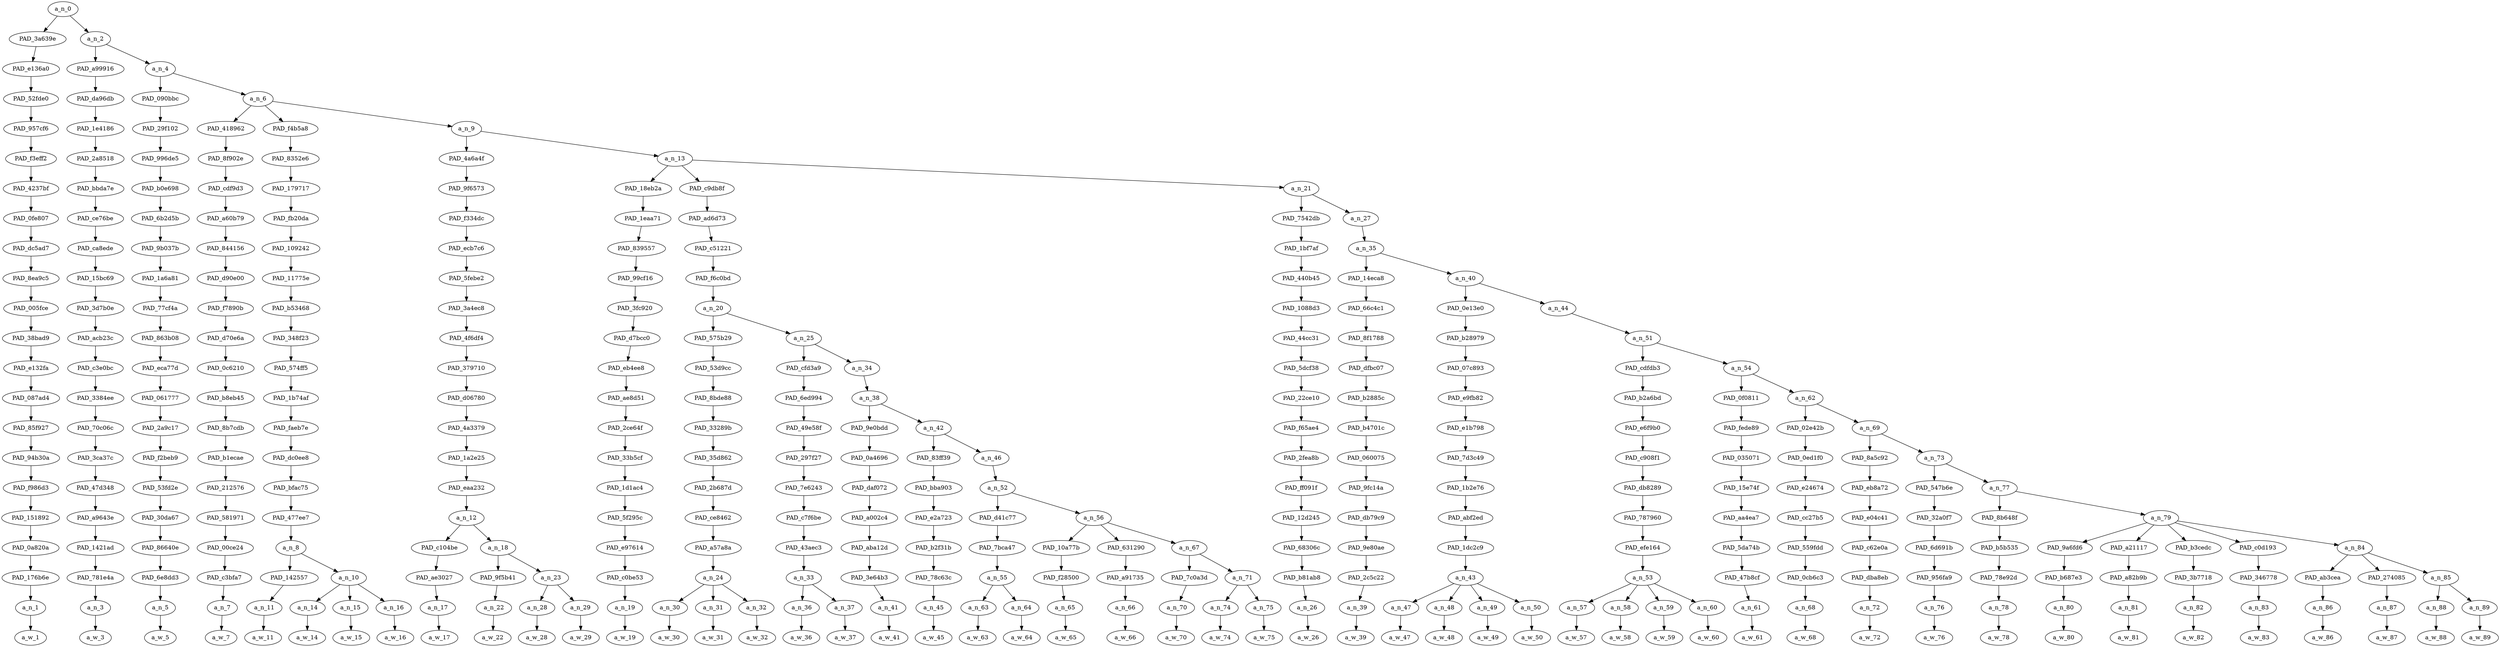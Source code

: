 strict digraph "" {
	a_n_0	[div_dir=-1,
		index=0,
		level=21,
		pos="1.4541743525752318,21!",
		text_span="[0, 1, 2, 3, 4, 5, 6, 7, 8, 9, 10, 11, 12, 13, 14, 15, 16, 17, 18, 19, 20, 21, 22, 23, 24, 25, 26, 27, 28, 29, 30, 31, 32, 33, 34, \
35, 36, 37, 38, 39, 40, 41, 42, 43, 44, 45, 46, 47, 48, 49]",
		value=1.00000000];
	PAD_3a639e	[div_dir=-1,
		index=0,
		level=20,
		pos="0.0,20!",
		text_span="[0]",
		value=0.01767357];
	a_n_0 -> PAD_3a639e;
	a_n_2	[div_dir=-1,
		index=1,
		level=20,
		pos="2.9083487051504635,20!",
		text_span="[1, 2, 3, 4, 5, 6, 7, 8, 9, 10, 11, 12, 13, 14, 15, 16, 17, 18, 19, 20, 21, 22, 23, 24, 25, 26, 27, 28, 29, 30, 31, 32, 33, 34, \
35, 36, 37, 38, 39, 40, 41, 42, 43, 44, 45, 46, 47, 48, 49]",
		value=0.98227248];
	a_n_0 -> a_n_2;
	PAD_e136a0	[div_dir=-1,
		index=0,
		level=19,
		pos="0.0,19!",
		text_span="[0]",
		value=0.01767357];
	PAD_3a639e -> PAD_e136a0;
	PAD_52fde0	[div_dir=-1,
		index=0,
		level=18,
		pos="0.0,18!",
		text_span="[0]",
		value=0.01767357];
	PAD_e136a0 -> PAD_52fde0;
	PAD_957cf6	[div_dir=-1,
		index=0,
		level=17,
		pos="0.0,17!",
		text_span="[0]",
		value=0.01767357];
	PAD_52fde0 -> PAD_957cf6;
	PAD_f3eff2	[div_dir=-1,
		index=0,
		level=16,
		pos="0.0,16!",
		text_span="[0]",
		value=0.01767357];
	PAD_957cf6 -> PAD_f3eff2;
	PAD_4237bf	[div_dir=-1,
		index=0,
		level=15,
		pos="0.0,15!",
		text_span="[0]",
		value=0.01767357];
	PAD_f3eff2 -> PAD_4237bf;
	PAD_0fe807	[div_dir=-1,
		index=0,
		level=14,
		pos="0.0,14!",
		text_span="[0]",
		value=0.01767357];
	PAD_4237bf -> PAD_0fe807;
	PAD_dc5ad7	[div_dir=-1,
		index=0,
		level=13,
		pos="0.0,13!",
		text_span="[0]",
		value=0.01767357];
	PAD_0fe807 -> PAD_dc5ad7;
	PAD_8ea9c5	[div_dir=-1,
		index=0,
		level=12,
		pos="0.0,12!",
		text_span="[0]",
		value=0.01767357];
	PAD_dc5ad7 -> PAD_8ea9c5;
	PAD_005fce	[div_dir=-1,
		index=0,
		level=11,
		pos="0.0,11!",
		text_span="[0]",
		value=0.01767357];
	PAD_8ea9c5 -> PAD_005fce;
	PAD_38bad9	[div_dir=-1,
		index=0,
		level=10,
		pos="0.0,10!",
		text_span="[0]",
		value=0.01767357];
	PAD_005fce -> PAD_38bad9;
	PAD_e132fa	[div_dir=-1,
		index=0,
		level=9,
		pos="0.0,9!",
		text_span="[0]",
		value=0.01767357];
	PAD_38bad9 -> PAD_e132fa;
	PAD_087ad4	[div_dir=-1,
		index=0,
		level=8,
		pos="0.0,8!",
		text_span="[0]",
		value=0.01767357];
	PAD_e132fa -> PAD_087ad4;
	PAD_85f927	[div_dir=-1,
		index=0,
		level=7,
		pos="0.0,7!",
		text_span="[0]",
		value=0.01767357];
	PAD_087ad4 -> PAD_85f927;
	PAD_94b30a	[div_dir=-1,
		index=0,
		level=6,
		pos="0.0,6!",
		text_span="[0]",
		value=0.01767357];
	PAD_85f927 -> PAD_94b30a;
	PAD_f986d3	[div_dir=-1,
		index=0,
		level=5,
		pos="0.0,5!",
		text_span="[0]",
		value=0.01767357];
	PAD_94b30a -> PAD_f986d3;
	PAD_151892	[div_dir=-1,
		index=0,
		level=4,
		pos="0.0,4!",
		text_span="[0]",
		value=0.01767357];
	PAD_f986d3 -> PAD_151892;
	PAD_0a820a	[div_dir=-1,
		index=0,
		level=3,
		pos="0.0,3!",
		text_span="[0]",
		value=0.01767357];
	PAD_151892 -> PAD_0a820a;
	PAD_176b6e	[div_dir=-1,
		index=0,
		level=2,
		pos="0.0,2!",
		text_span="[0]",
		value=0.01767357];
	PAD_0a820a -> PAD_176b6e;
	a_n_1	[div_dir=-1,
		index=0,
		level=1,
		pos="0.0,1!",
		text_span="[0]",
		value=0.01767357];
	PAD_176b6e -> a_n_1;
	a_w_1	[div_dir=0,
		index=0,
		level=0,
		pos="0,0!",
		text_span="[0]",
		value=what];
	a_n_1 -> a_w_1;
	PAD_a99916	[div_dir=-1,
		index=1,
		level=19,
		pos="1.0,19!",
		text_span="[1]",
		value=0.01723091];
	a_n_2 -> PAD_a99916;
	a_n_4	[div_dir=-1,
		index=2,
		level=19,
		pos="4.816697410300927,19!",
		text_span="[2, 3, 4, 5, 6, 7, 8, 9, 10, 11, 12, 13, 14, 15, 16, 17, 18, 19, 20, 21, 22, 23, 24, 25, 26, 27, 28, 29, 30, 31, 32, 33, 34, 35, \
36, 37, 38, 39, 40, 41, 42, 43, 44, 45, 46, 47, 48, 49]",
		value=0.96500398];
	a_n_2 -> a_n_4;
	PAD_da96db	[div_dir=-1,
		index=1,
		level=18,
		pos="1.0,18!",
		text_span="[1]",
		value=0.01723091];
	PAD_a99916 -> PAD_da96db;
	PAD_1e4186	[div_dir=-1,
		index=1,
		level=17,
		pos="1.0,17!",
		text_span="[1]",
		value=0.01723091];
	PAD_da96db -> PAD_1e4186;
	PAD_2a8518	[div_dir=-1,
		index=1,
		level=16,
		pos="1.0,16!",
		text_span="[1]",
		value=0.01723091];
	PAD_1e4186 -> PAD_2a8518;
	PAD_bbda7e	[div_dir=-1,
		index=1,
		level=15,
		pos="1.0,15!",
		text_span="[1]",
		value=0.01723091];
	PAD_2a8518 -> PAD_bbda7e;
	PAD_ce76be	[div_dir=-1,
		index=1,
		level=14,
		pos="1.0,14!",
		text_span="[1]",
		value=0.01723091];
	PAD_bbda7e -> PAD_ce76be;
	PAD_ca8ede	[div_dir=-1,
		index=1,
		level=13,
		pos="1.0,13!",
		text_span="[1]",
		value=0.01723091];
	PAD_ce76be -> PAD_ca8ede;
	PAD_15bc69	[div_dir=-1,
		index=1,
		level=12,
		pos="1.0,12!",
		text_span="[1]",
		value=0.01723091];
	PAD_ca8ede -> PAD_15bc69;
	PAD_3d7b0e	[div_dir=-1,
		index=1,
		level=11,
		pos="1.0,11!",
		text_span="[1]",
		value=0.01723091];
	PAD_15bc69 -> PAD_3d7b0e;
	PAD_acb23c	[div_dir=-1,
		index=1,
		level=10,
		pos="1.0,10!",
		text_span="[1]",
		value=0.01723091];
	PAD_3d7b0e -> PAD_acb23c;
	PAD_c3e0bc	[div_dir=-1,
		index=1,
		level=9,
		pos="1.0,9!",
		text_span="[1]",
		value=0.01723091];
	PAD_acb23c -> PAD_c3e0bc;
	PAD_3384ee	[div_dir=-1,
		index=1,
		level=8,
		pos="1.0,8!",
		text_span="[1]",
		value=0.01723091];
	PAD_c3e0bc -> PAD_3384ee;
	PAD_70c06c	[div_dir=-1,
		index=1,
		level=7,
		pos="1.0,7!",
		text_span="[1]",
		value=0.01723091];
	PAD_3384ee -> PAD_70c06c;
	PAD_3ca37c	[div_dir=-1,
		index=1,
		level=6,
		pos="1.0,6!",
		text_span="[1]",
		value=0.01723091];
	PAD_70c06c -> PAD_3ca37c;
	PAD_47d348	[div_dir=-1,
		index=1,
		level=5,
		pos="1.0,5!",
		text_span="[1]",
		value=0.01723091];
	PAD_3ca37c -> PAD_47d348;
	PAD_a9643e	[div_dir=-1,
		index=1,
		level=4,
		pos="1.0,4!",
		text_span="[1]",
		value=0.01723091];
	PAD_47d348 -> PAD_a9643e;
	PAD_1421ad	[div_dir=-1,
		index=1,
		level=3,
		pos="1.0,3!",
		text_span="[1]",
		value=0.01723091];
	PAD_a9643e -> PAD_1421ad;
	PAD_781e4a	[div_dir=-1,
		index=1,
		level=2,
		pos="1.0,2!",
		text_span="[1]",
		value=0.01723091];
	PAD_1421ad -> PAD_781e4a;
	a_n_3	[div_dir=-1,
		index=1,
		level=1,
		pos="1.0,1!",
		text_span="[1]",
		value=0.01723091];
	PAD_781e4a -> a_n_3;
	a_w_3	[div_dir=0,
		index=1,
		level=0,
		pos="1,0!",
		text_span="[1]",
		value=you];
	a_n_3 -> a_w_3;
	PAD_090bbc	[div_dir=1,
		index=2,
		level=18,
		pos="2.0,18!",
		text_span="[2]",
		value=0.01193941];
	a_n_4 -> PAD_090bbc;
	a_n_6	[div_dir=-1,
		index=3,
		level=18,
		pos="7.633394820601853,18!",
		text_span="[3, 4, 5, 6, 7, 8, 9, 10, 11, 12, 13, 14, 15, 16, 17, 18, 19, 20, 21, 22, 23, 24, 25, 26, 27, 28, 29, 30, 31, 32, 33, 34, 35, 36, \
37, 38, 39, 40, 41, 42, 43, 44, 45, 46, 47, 48, 49]",
		value=0.95303014];
	a_n_4 -> a_n_6;
	PAD_29f102	[div_dir=1,
		index=2,
		level=17,
		pos="2.0,17!",
		text_span="[2]",
		value=0.01193941];
	PAD_090bbc -> PAD_29f102;
	PAD_996de5	[div_dir=1,
		index=2,
		level=16,
		pos="2.0,16!",
		text_span="[2]",
		value=0.01193941];
	PAD_29f102 -> PAD_996de5;
	PAD_b0e698	[div_dir=1,
		index=2,
		level=15,
		pos="2.0,15!",
		text_span="[2]",
		value=0.01193941];
	PAD_996de5 -> PAD_b0e698;
	PAD_6b2d5b	[div_dir=1,
		index=2,
		level=14,
		pos="2.0,14!",
		text_span="[2]",
		value=0.01193941];
	PAD_b0e698 -> PAD_6b2d5b;
	PAD_9b037b	[div_dir=1,
		index=2,
		level=13,
		pos="2.0,13!",
		text_span="[2]",
		value=0.01193941];
	PAD_6b2d5b -> PAD_9b037b;
	PAD_1a6a81	[div_dir=1,
		index=2,
		level=12,
		pos="2.0,12!",
		text_span="[2]",
		value=0.01193941];
	PAD_9b037b -> PAD_1a6a81;
	PAD_77cf4a	[div_dir=1,
		index=2,
		level=11,
		pos="2.0,11!",
		text_span="[2]",
		value=0.01193941];
	PAD_1a6a81 -> PAD_77cf4a;
	PAD_863b08	[div_dir=1,
		index=2,
		level=10,
		pos="2.0,10!",
		text_span="[2]",
		value=0.01193941];
	PAD_77cf4a -> PAD_863b08;
	PAD_eca77d	[div_dir=1,
		index=2,
		level=9,
		pos="2.0,9!",
		text_span="[2]",
		value=0.01193941];
	PAD_863b08 -> PAD_eca77d;
	PAD_061777	[div_dir=1,
		index=2,
		level=8,
		pos="2.0,8!",
		text_span="[2]",
		value=0.01193941];
	PAD_eca77d -> PAD_061777;
	PAD_2a9c17	[div_dir=1,
		index=2,
		level=7,
		pos="2.0,7!",
		text_span="[2]",
		value=0.01193941];
	PAD_061777 -> PAD_2a9c17;
	PAD_f2beb9	[div_dir=1,
		index=2,
		level=6,
		pos="2.0,6!",
		text_span="[2]",
		value=0.01193941];
	PAD_2a9c17 -> PAD_f2beb9;
	PAD_53fd2e	[div_dir=1,
		index=2,
		level=5,
		pos="2.0,5!",
		text_span="[2]",
		value=0.01193941];
	PAD_f2beb9 -> PAD_53fd2e;
	PAD_30da67	[div_dir=1,
		index=2,
		level=4,
		pos="2.0,4!",
		text_span="[2]",
		value=0.01193941];
	PAD_53fd2e -> PAD_30da67;
	PAD_86640e	[div_dir=1,
		index=2,
		level=3,
		pos="2.0,3!",
		text_span="[2]",
		value=0.01193941];
	PAD_30da67 -> PAD_86640e;
	PAD_6e8dd3	[div_dir=1,
		index=2,
		level=2,
		pos="2.0,2!",
		text_span="[2]",
		value=0.01193941];
	PAD_86640e -> PAD_6e8dd3;
	a_n_5	[div_dir=1,
		index=2,
		level=1,
		pos="2.0,1!",
		text_span="[2]",
		value=0.01193941];
	PAD_6e8dd3 -> a_n_5;
	a_w_5	[div_dir=0,
		index=2,
		level=0,
		pos="2,0!",
		text_span="[2]",
		value=would];
	a_n_5 -> a_w_5;
	PAD_418962	[div_dir=1,
		index=3,
		level=17,
		pos="3.0,17!",
		text_span="[3]",
		value=0.01897926];
	a_n_6 -> PAD_418962;
	PAD_f4b5a8	[div_dir=-1,
		index=4,
		level=17,
		pos="6.0,17!",
		text_span="[4, 5, 6, 7]",
		value=0.04420276];
	a_n_6 -> PAD_f4b5a8;
	a_n_9	[div_dir=-1,
		index=5,
		level=17,
		pos="13.900184461805557,17!",
		text_span="[8, 9, 10, 11, 12, 13, 14, 15, 16, 17, 18, 19, 20, 21, 22, 23, 24, 25, 26, 27, 28, 29, 30, 31, 32, 33, 34, 35, 36, 37, 38, 39, 40, \
41, 42, 43, 44, 45, 46, 47, 48, 49]",
		value=0.88980752];
	a_n_6 -> a_n_9;
	PAD_8f902e	[div_dir=1,
		index=3,
		level=16,
		pos="3.0,16!",
		text_span="[3]",
		value=0.01897926];
	PAD_418962 -> PAD_8f902e;
	PAD_cdf9d3	[div_dir=1,
		index=3,
		level=15,
		pos="3.0,15!",
		text_span="[3]",
		value=0.01897926];
	PAD_8f902e -> PAD_cdf9d3;
	PAD_a60b79	[div_dir=1,
		index=3,
		level=14,
		pos="3.0,14!",
		text_span="[3]",
		value=0.01897926];
	PAD_cdf9d3 -> PAD_a60b79;
	PAD_844156	[div_dir=1,
		index=3,
		level=13,
		pos="3.0,13!",
		text_span="[3]",
		value=0.01897926];
	PAD_a60b79 -> PAD_844156;
	PAD_d90e00	[div_dir=1,
		index=3,
		level=12,
		pos="3.0,12!",
		text_span="[3]",
		value=0.01897926];
	PAD_844156 -> PAD_d90e00;
	PAD_f7890b	[div_dir=1,
		index=3,
		level=11,
		pos="3.0,11!",
		text_span="[3]",
		value=0.01897926];
	PAD_d90e00 -> PAD_f7890b;
	PAD_d70e6a	[div_dir=1,
		index=3,
		level=10,
		pos="3.0,10!",
		text_span="[3]",
		value=0.01897926];
	PAD_f7890b -> PAD_d70e6a;
	PAD_0c6210	[div_dir=1,
		index=3,
		level=9,
		pos="3.0,9!",
		text_span="[3]",
		value=0.01897926];
	PAD_d70e6a -> PAD_0c6210;
	PAD_b8eb45	[div_dir=1,
		index=3,
		level=8,
		pos="3.0,8!",
		text_span="[3]",
		value=0.01897926];
	PAD_0c6210 -> PAD_b8eb45;
	PAD_8b7cdb	[div_dir=1,
		index=3,
		level=7,
		pos="3.0,7!",
		text_span="[3]",
		value=0.01897926];
	PAD_b8eb45 -> PAD_8b7cdb;
	PAD_b1ecae	[div_dir=1,
		index=3,
		level=6,
		pos="3.0,6!",
		text_span="[3]",
		value=0.01897926];
	PAD_8b7cdb -> PAD_b1ecae;
	PAD_212576	[div_dir=1,
		index=3,
		level=5,
		pos="3.0,5!",
		text_span="[3]",
		value=0.01897926];
	PAD_b1ecae -> PAD_212576;
	PAD_581971	[div_dir=1,
		index=3,
		level=4,
		pos="3.0,4!",
		text_span="[3]",
		value=0.01897926];
	PAD_212576 -> PAD_581971;
	PAD_00ce24	[div_dir=1,
		index=3,
		level=3,
		pos="3.0,3!",
		text_span="[3]",
		value=0.01897926];
	PAD_581971 -> PAD_00ce24;
	PAD_c3bfa7	[div_dir=1,
		index=3,
		level=2,
		pos="3.0,2!",
		text_span="[3]",
		value=0.01897926];
	PAD_00ce24 -> PAD_c3bfa7;
	a_n_7	[div_dir=1,
		index=3,
		level=1,
		pos="3.0,1!",
		text_span="[3]",
		value=0.01897926];
	PAD_c3bfa7 -> a_n_7;
	a_w_7	[div_dir=0,
		index=3,
		level=0,
		pos="3,0!",
		text_span="[3]",
		value=consider];
	a_n_7 -> a_w_7;
	PAD_8352e6	[div_dir=-1,
		index=4,
		level=16,
		pos="6.0,16!",
		text_span="[4, 5, 6, 7]",
		value=0.04420276];
	PAD_f4b5a8 -> PAD_8352e6;
	PAD_179717	[div_dir=-1,
		index=4,
		level=15,
		pos="6.0,15!",
		text_span="[4, 5, 6, 7]",
		value=0.04420276];
	PAD_8352e6 -> PAD_179717;
	PAD_fb20da	[div_dir=-1,
		index=4,
		level=14,
		pos="6.0,14!",
		text_span="[4, 5, 6, 7]",
		value=0.04420276];
	PAD_179717 -> PAD_fb20da;
	PAD_109242	[div_dir=-1,
		index=4,
		level=13,
		pos="6.0,13!",
		text_span="[4, 5, 6, 7]",
		value=0.04420276];
	PAD_fb20da -> PAD_109242;
	PAD_11775e	[div_dir=-1,
		index=4,
		level=12,
		pos="6.0,12!",
		text_span="[4, 5, 6, 7]",
		value=0.04420276];
	PAD_109242 -> PAD_11775e;
	PAD_b53468	[div_dir=-1,
		index=4,
		level=11,
		pos="6.0,11!",
		text_span="[4, 5, 6, 7]",
		value=0.04420276];
	PAD_11775e -> PAD_b53468;
	PAD_348f23	[div_dir=-1,
		index=4,
		level=10,
		pos="6.0,10!",
		text_span="[4, 5, 6, 7]",
		value=0.04420276];
	PAD_b53468 -> PAD_348f23;
	PAD_574ff5	[div_dir=-1,
		index=4,
		level=9,
		pos="6.0,9!",
		text_span="[4, 5, 6, 7]",
		value=0.04420276];
	PAD_348f23 -> PAD_574ff5;
	PAD_1b74af	[div_dir=-1,
		index=4,
		level=8,
		pos="6.0,8!",
		text_span="[4, 5, 6, 7]",
		value=0.04420276];
	PAD_574ff5 -> PAD_1b74af;
	PAD_faeb7e	[div_dir=-1,
		index=4,
		level=7,
		pos="6.0,7!",
		text_span="[4, 5, 6, 7]",
		value=0.04420276];
	PAD_1b74af -> PAD_faeb7e;
	PAD_dc0ee8	[div_dir=-1,
		index=4,
		level=6,
		pos="6.0,6!",
		text_span="[4, 5, 6, 7]",
		value=0.04420276];
	PAD_faeb7e -> PAD_dc0ee8;
	PAD_bfac75	[div_dir=-1,
		index=4,
		level=5,
		pos="6.0,5!",
		text_span="[4, 5, 6, 7]",
		value=0.04420276];
	PAD_dc0ee8 -> PAD_bfac75;
	PAD_477ee7	[div_dir=-1,
		index=4,
		level=4,
		pos="6.0,4!",
		text_span="[4, 5, 6, 7]",
		value=0.04420276];
	PAD_bfac75 -> PAD_477ee7;
	a_n_8	[div_dir=-1,
		index=4,
		level=3,
		pos="6.0,3!",
		text_span="[4, 5, 6, 7]",
		value=0.04420276];
	PAD_477ee7 -> a_n_8;
	PAD_142557	[div_dir=-1,
		index=5,
		level=2,
		pos="7.0,2!",
		text_span="[7]",
		value=0.01537421];
	a_n_8 -> PAD_142557;
	a_n_10	[div_dir=-1,
		index=4,
		level=2,
		pos="5.0,2!",
		text_span="[4, 5, 6]",
		value=0.02875605];
	a_n_8 -> a_n_10;
	a_n_11	[div_dir=-1,
		index=7,
		level=1,
		pos="7.0,1!",
		text_span="[7]",
		value=0.01537421];
	PAD_142557 -> a_n_11;
	a_w_11	[div_dir=0,
		index=7,
		level=0,
		pos="7,0!",
		text_span="[7]",
		value=ago];
	a_n_11 -> a_w_11;
	a_n_14	[div_dir=-1,
		index=4,
		level=1,
		pos="4.0,1!",
		text_span="[4]",
		value=0.00940485];
	a_n_10 -> a_n_14;
	a_n_15	[div_dir=-1,
		index=5,
		level=1,
		pos="5.0,1!",
		text_span="[5]",
		value=0.00978953];
	a_n_10 -> a_n_15;
	a_n_16	[div_dir=-1,
		index=6,
		level=1,
		pos="6.0,1!",
		text_span="[6]",
		value=0.00953589];
	a_n_10 -> a_n_16;
	a_w_14	[div_dir=0,
		index=4,
		level=0,
		pos="4,0!",
		text_span="[4]",
		value=a];
	a_n_14 -> a_w_14;
	a_w_15	[div_dir=0,
		index=5,
		level=0,
		pos="5,0!",
		text_span="[5]",
		value=long];
	a_n_15 -> a_w_15;
	a_w_16	[div_dir=0,
		index=6,
		level=0,
		pos="6,0!",
		text_span="[6]",
		value=time];
	a_n_16 -> a_w_16;
	PAD_4a6a4f	[div_dir=-1,
		index=5,
		level=16,
		pos="8.875,16!",
		text_span="[8, 9, 10, 11]",
		value=0.05466371];
	a_n_9 -> PAD_4a6a4f;
	a_n_13	[div_dir=-1,
		index=6,
		level=16,
		pos="18.925368923611114,16!",
		text_span="[12, 13, 14, 15, 16, 17, 18, 19, 20, 21, 22, 23, 24, 25, 26, 27, 28, 29, 30, 31, 32, 33, 34, 35, 36, 37, 38, 39, 40, 41, 42, 43, \
44, 45, 46, 47, 48, 49]",
		value=0.83510887];
	a_n_9 -> a_n_13;
	PAD_9f6573	[div_dir=-1,
		index=5,
		level=15,
		pos="8.875,15!",
		text_span="[8, 9, 10, 11]",
		value=0.05466371];
	PAD_4a6a4f -> PAD_9f6573;
	PAD_f334dc	[div_dir=-1,
		index=5,
		level=14,
		pos="8.875,14!",
		text_span="[8, 9, 10, 11]",
		value=0.05466371];
	PAD_9f6573 -> PAD_f334dc;
	PAD_ecb7c6	[div_dir=-1,
		index=5,
		level=13,
		pos="8.875,13!",
		text_span="[8, 9, 10, 11]",
		value=0.05466371];
	PAD_f334dc -> PAD_ecb7c6;
	PAD_5febe2	[div_dir=-1,
		index=5,
		level=12,
		pos="8.875,12!",
		text_span="[8, 9, 10, 11]",
		value=0.05466371];
	PAD_ecb7c6 -> PAD_5febe2;
	PAD_3a4ec8	[div_dir=-1,
		index=5,
		level=11,
		pos="8.875,11!",
		text_span="[8, 9, 10, 11]",
		value=0.05466371];
	PAD_5febe2 -> PAD_3a4ec8;
	PAD_4f6df4	[div_dir=-1,
		index=5,
		level=10,
		pos="8.875,10!",
		text_span="[8, 9, 10, 11]",
		value=0.05466371];
	PAD_3a4ec8 -> PAD_4f6df4;
	PAD_379710	[div_dir=-1,
		index=5,
		level=9,
		pos="8.875,9!",
		text_span="[8, 9, 10, 11]",
		value=0.05466371];
	PAD_4f6df4 -> PAD_379710;
	PAD_d06780	[div_dir=-1,
		index=5,
		level=8,
		pos="8.875,8!",
		text_span="[8, 9, 10, 11]",
		value=0.05466371];
	PAD_379710 -> PAD_d06780;
	PAD_4a3379	[div_dir=-1,
		index=5,
		level=7,
		pos="8.875,7!",
		text_span="[8, 9, 10, 11]",
		value=0.05466371];
	PAD_d06780 -> PAD_4a3379;
	PAD_1a2e25	[div_dir=-1,
		index=5,
		level=6,
		pos="8.875,6!",
		text_span="[8, 9, 10, 11]",
		value=0.05466371];
	PAD_4a3379 -> PAD_1a2e25;
	PAD_eaa232	[div_dir=-1,
		index=5,
		level=5,
		pos="8.875,5!",
		text_span="[8, 9, 10, 11]",
		value=0.05466371];
	PAD_1a2e25 -> PAD_eaa232;
	a_n_12	[div_dir=-1,
		index=5,
		level=4,
		pos="8.875,4!",
		text_span="[8, 9, 10, 11]",
		value=0.05466371];
	PAD_eaa232 -> a_n_12;
	PAD_c104be	[div_dir=1,
		index=5,
		level=3,
		pos="8.0,3!",
		text_span="[8]",
		value=0.01330216];
	a_n_12 -> PAD_c104be;
	a_n_18	[div_dir=-1,
		index=6,
		level=3,
		pos="9.75,3!",
		text_span="[9, 10, 11]",
		value=0.04133779];
	a_n_12 -> a_n_18;
	PAD_ae3027	[div_dir=1,
		index=6,
		level=2,
		pos="8.0,2!",
		text_span="[8]",
		value=0.01330216];
	PAD_c104be -> PAD_ae3027;
	a_n_17	[div_dir=1,
		index=8,
		level=1,
		pos="8.0,1!",
		text_span="[8]",
		value=0.01330216];
	PAD_ae3027 -> a_n_17;
	a_w_17	[div_dir=0,
		index=8,
		level=0,
		pos="8,0!",
		text_span="[8]",
		value=someone];
	a_n_17 -> a_w_17;
	PAD_9f5b41	[div_dir=-1,
		index=7,
		level=2,
		pos="9.0,2!",
		text_span="[9]",
		value=0.01146372];
	a_n_18 -> PAD_9f5b41;
	a_n_23	[div_dir=-1,
		index=8,
		level=2,
		pos="10.5,2!",
		text_span="[10, 11]",
		value=0.02983467];
	a_n_18 -> a_n_23;
	a_n_22	[div_dir=-1,
		index=9,
		level=1,
		pos="9.0,1!",
		text_span="[9]",
		value=0.01146372];
	PAD_9f5b41 -> a_n_22;
	a_w_22	[div_dir=0,
		index=9,
		level=0,
		pos="9,0!",
		text_span="[9]",
		value=in];
	a_n_22 -> a_w_22;
	a_n_28	[div_dir=-1,
		index=10,
		level=1,
		pos="10.0,1!",
		text_span="[10]",
		value=0.01360296];
	a_n_23 -> a_n_28;
	a_n_29	[div_dir=-1,
		index=11,
		level=1,
		pos="11.0,1!",
		text_span="[11]",
		value=0.01620986];
	a_n_23 -> a_n_29;
	a_w_28	[div_dir=0,
		index=10,
		level=0,
		pos="10,0!",
		text_span="[10]",
		value=my];
	a_n_28 -> a_w_28;
	a_w_29	[div_dir=0,
		index=11,
		level=0,
		pos="11,0!",
		text_span="[11]",
		value=family];
	a_n_29 -> a_w_29;
	PAD_18eb2a	[div_dir=1,
		index=6,
		level=15,
		pos="12.0,15!",
		text_span="[12]",
		value=0.02475939];
	a_n_13 -> PAD_18eb2a;
	PAD_c9db8f	[div_dir=-1,
		index=7,
		level=15,
		pos="15.9296875,15!",
		text_span="[13, 14, 15, 16, 17, 18, 19, 20, 21, 22, 23, 24, 25, 26]",
		value=0.36261868];
	a_n_13 -> PAD_c9db8f;
	a_n_21	[div_dir=1,
		index=8,
		level=15,
		pos="28.846419270833334,15!",
		text_span="[27, 28, 29, 30, 31, 32, 33, 34, 35, 36, 37, 38, 39, 40, 41, 42, 43, 44, 45, 46, 47, 48, 49]",
		value=0.44770164];
	a_n_13 -> a_n_21;
	PAD_1eaa71	[div_dir=1,
		index=6,
		level=14,
		pos="12.0,14!",
		text_span="[12]",
		value=0.02475939];
	PAD_18eb2a -> PAD_1eaa71;
	PAD_839557	[div_dir=1,
		index=6,
		level=13,
		pos="12.0,13!",
		text_span="[12]",
		value=0.02475939];
	PAD_1eaa71 -> PAD_839557;
	PAD_99cf16	[div_dir=1,
		index=6,
		level=12,
		pos="12.0,12!",
		text_span="[12]",
		value=0.02475939];
	PAD_839557 -> PAD_99cf16;
	PAD_3fc920	[div_dir=1,
		index=6,
		level=11,
		pos="12.0,11!",
		text_span="[12]",
		value=0.02475939];
	PAD_99cf16 -> PAD_3fc920;
	PAD_d7bcc0	[div_dir=1,
		index=6,
		level=10,
		pos="12.0,10!",
		text_span="[12]",
		value=0.02475939];
	PAD_3fc920 -> PAD_d7bcc0;
	PAD_eb4ee8	[div_dir=1,
		index=6,
		level=9,
		pos="12.0,9!",
		text_span="[12]",
		value=0.02475939];
	PAD_d7bcc0 -> PAD_eb4ee8;
	PAD_ae8d51	[div_dir=1,
		index=6,
		level=8,
		pos="12.0,8!",
		text_span="[12]",
		value=0.02475939];
	PAD_eb4ee8 -> PAD_ae8d51;
	PAD_2ce64f	[div_dir=1,
		index=6,
		level=7,
		pos="12.0,7!",
		text_span="[12]",
		value=0.02475939];
	PAD_ae8d51 -> PAD_2ce64f;
	PAD_33b5cf	[div_dir=1,
		index=6,
		level=6,
		pos="12.0,6!",
		text_span="[12]",
		value=0.02475939];
	PAD_2ce64f -> PAD_33b5cf;
	PAD_1d1ac4	[div_dir=1,
		index=6,
		level=5,
		pos="12.0,5!",
		text_span="[12]",
		value=0.02475939];
	PAD_33b5cf -> PAD_1d1ac4;
	PAD_5f295c	[div_dir=1,
		index=6,
		level=4,
		pos="12.0,4!",
		text_span="[12]",
		value=0.02475939];
	PAD_1d1ac4 -> PAD_5f295c;
	PAD_e97614	[div_dir=1,
		index=7,
		level=3,
		pos="12.0,3!",
		text_span="[12]",
		value=0.02475939];
	PAD_5f295c -> PAD_e97614;
	PAD_c0be53	[div_dir=1,
		index=9,
		level=2,
		pos="12.0,2!",
		text_span="[12]",
		value=0.02475939];
	PAD_e97614 -> PAD_c0be53;
	a_n_19	[div_dir=1,
		index=12,
		level=1,
		pos="12.0,1!",
		text_span="[12]",
		value=0.02475939];
	PAD_c0be53 -> a_n_19;
	a_w_19	[div_dir=0,
		index=12,
		level=0,
		pos="12,0!",
		text_span="[12]",
		value=married];
	a_n_19 -> a_w_19;
	PAD_ad6d73	[div_dir=-1,
		index=7,
		level=14,
		pos="15.9296875,14!",
		text_span="[13, 14, 15, 16, 17, 18, 19, 20, 21, 22, 23, 24, 25, 26]",
		value=0.36261868];
	PAD_c9db8f -> PAD_ad6d73;
	PAD_c51221	[div_dir=-1,
		index=7,
		level=13,
		pos="15.9296875,13!",
		text_span="[13, 14, 15, 16, 17, 18, 19, 20, 21, 22, 23, 24, 25, 26]",
		value=0.36261868];
	PAD_ad6d73 -> PAD_c51221;
	PAD_f6c0bd	[div_dir=-1,
		index=7,
		level=12,
		pos="15.9296875,12!",
		text_span="[13, 14, 15, 16, 17, 18, 19, 20, 21, 22, 23, 24, 25, 26]",
		value=0.36261868];
	PAD_c51221 -> PAD_f6c0bd;
	a_n_20	[div_dir=-1,
		index=7,
		level=11,
		pos="15.9296875,11!",
		text_span="[13, 14, 15, 16, 17, 18, 19, 20, 21, 22, 23, 24, 25, 26]",
		value=0.36261868];
	PAD_f6c0bd -> a_n_20;
	PAD_575b29	[div_dir=-1,
		index=7,
		level=10,
		pos="14.0,10!",
		text_span="[13, 14, 15]",
		value=0.21772913];
	a_n_20 -> PAD_575b29;
	a_n_25	[div_dir=1,
		index=8,
		level=10,
		pos="17.859375,10!",
		text_span="[16, 17, 18, 19, 20, 21, 22, 23, 24, 25, 26]",
		value=0.14481918];
	a_n_20 -> a_n_25;
	PAD_53d9cc	[div_dir=-1,
		index=7,
		level=9,
		pos="14.0,9!",
		text_span="[13, 14, 15]",
		value=0.21772913];
	PAD_575b29 -> PAD_53d9cc;
	PAD_8bde88	[div_dir=-1,
		index=7,
		level=8,
		pos="14.0,8!",
		text_span="[13, 14, 15]",
		value=0.21772913];
	PAD_53d9cc -> PAD_8bde88;
	PAD_33289b	[div_dir=-1,
		index=7,
		level=7,
		pos="14.0,7!",
		text_span="[13, 14, 15]",
		value=0.21772913];
	PAD_8bde88 -> PAD_33289b;
	PAD_35d862	[div_dir=-1,
		index=7,
		level=6,
		pos="14.0,6!",
		text_span="[13, 14, 15]",
		value=0.21772913];
	PAD_33289b -> PAD_35d862;
	PAD_2b687d	[div_dir=-1,
		index=7,
		level=5,
		pos="14.0,5!",
		text_span="[13, 14, 15]",
		value=0.21772913];
	PAD_35d862 -> PAD_2b687d;
	PAD_ce8462	[div_dir=-1,
		index=7,
		level=4,
		pos="14.0,4!",
		text_span="[13, 14, 15]",
		value=0.21772913];
	PAD_2b687d -> PAD_ce8462;
	PAD_a57a8a	[div_dir=-1,
		index=8,
		level=3,
		pos="14.0,3!",
		text_span="[13, 14, 15]",
		value=0.21772913];
	PAD_ce8462 -> PAD_a57a8a;
	a_n_24	[div_dir=-1,
		index=10,
		level=2,
		pos="14.0,2!",
		text_span="[13, 14, 15]",
		value=0.21772913];
	PAD_a57a8a -> a_n_24;
	a_n_30	[div_dir=-1,
		index=13,
		level=1,
		pos="13.0,1!",
		text_span="[13]",
		value=0.01925306];
	a_n_24 -> a_n_30;
	a_n_31	[div_dir=-1,
		index=14,
		level=1,
		pos="14.0,1!",
		text_span="[14]",
		value=0.16715149];
	a_n_24 -> a_n_31;
	a_n_32	[div_dir=1,
		index=15,
		level=1,
		pos="15.0,1!",
		text_span="[15]",
		value=0.03117188];
	a_n_24 -> a_n_32;
	a_w_30	[div_dir=0,
		index=13,
		level=0,
		pos="13,0!",
		text_span="[13]",
		value=a1];
	a_n_30 -> a_w_30;
	a_w_31	[div_dir=0,
		index=14,
		level=0,
		pos="14,0!",
		text_span="[14]",
		value=moslem];
	a_n_31 -> a_w_31;
	a_w_32	[div_dir=0,
		index=15,
		level=0,
		pos="15,0!",
		text_span="[15]",
		value=american];
	a_n_32 -> a_w_32;
	PAD_cfd3a9	[div_dir=-1,
		index=8,
		level=9,
		pos="16.5,9!",
		text_span="[16, 17]",
		value=0.03696721];
	a_n_25 -> PAD_cfd3a9;
	a_n_34	[div_dir=1,
		index=9,
		level=9,
		pos="19.21875,9!",
		text_span="[18, 19, 20, 21, 22, 23, 24, 25, 26]",
		value=0.10783237];
	a_n_25 -> a_n_34;
	PAD_6ed994	[div_dir=-1,
		index=8,
		level=8,
		pos="16.5,8!",
		text_span="[16, 17]",
		value=0.03696721];
	PAD_cfd3a9 -> PAD_6ed994;
	PAD_49e58f	[div_dir=-1,
		index=8,
		level=7,
		pos="16.5,7!",
		text_span="[16, 17]",
		value=0.03696721];
	PAD_6ed994 -> PAD_49e58f;
	PAD_297f27	[div_dir=-1,
		index=8,
		level=6,
		pos="16.5,6!",
		text_span="[16, 17]",
		value=0.03696721];
	PAD_49e58f -> PAD_297f27;
	PAD_7e6243	[div_dir=-1,
		index=8,
		level=5,
		pos="16.5,5!",
		text_span="[16, 17]",
		value=0.03696721];
	PAD_297f27 -> PAD_7e6243;
	PAD_c7f6be	[div_dir=-1,
		index=8,
		level=4,
		pos="16.5,4!",
		text_span="[16, 17]",
		value=0.03696721];
	PAD_7e6243 -> PAD_c7f6be;
	PAD_43aec3	[div_dir=-1,
		index=9,
		level=3,
		pos="16.5,3!",
		text_span="[16, 17]",
		value=0.03696721];
	PAD_c7f6be -> PAD_43aec3;
	a_n_33	[div_dir=-1,
		index=11,
		level=2,
		pos="16.5,2!",
		text_span="[16, 17]",
		value=0.03696721];
	PAD_43aec3 -> a_n_33;
	a_n_36	[div_dir=-1,
		index=16,
		level=1,
		pos="16.0,1!",
		text_span="[16]",
		value=0.02012776];
	a_n_33 -> a_n_36;
	a_n_37	[div_dir=1,
		index=17,
		level=1,
		pos="17.0,1!",
		text_span="[17]",
		value=0.01682332];
	a_n_33 -> a_n_37;
	a_w_36	[div_dir=0,
		index=16,
		level=0,
		pos="16,0!",
		text_span="[16]",
		value=whose];
	a_n_36 -> a_w_36;
	a_w_37	[div_dir=0,
		index=17,
		level=0,
		pos="17,0!",
		text_span="[17]",
		value=family1];
	a_n_37 -> a_w_37;
	a_n_38	[div_dir=1,
		index=9,
		level=8,
		pos="19.21875,8!",
		text_span="[18, 19, 20, 21, 22, 23, 24, 25, 26]",
		value=0.10780232];
	a_n_34 -> a_n_38;
	PAD_9e0bdd	[div_dir=1,
		index=9,
		level=7,
		pos="18.0,7!",
		text_span="[18]",
		value=0.01088005];
	a_n_38 -> PAD_9e0bdd;
	a_n_42	[div_dir=1,
		index=10,
		level=7,
		pos="20.4375,7!",
		text_span="[19, 20, 21, 22, 23, 24, 25, 26]",
		value=0.09689220];
	a_n_38 -> a_n_42;
	PAD_0a4696	[div_dir=1,
		index=9,
		level=6,
		pos="18.0,6!",
		text_span="[18]",
		value=0.01088005];
	PAD_9e0bdd -> PAD_0a4696;
	PAD_daf072	[div_dir=1,
		index=9,
		level=5,
		pos="18.0,5!",
		text_span="[18]",
		value=0.01088005];
	PAD_0a4696 -> PAD_daf072;
	PAD_a002c4	[div_dir=1,
		index=9,
		level=4,
		pos="18.0,4!",
		text_span="[18]",
		value=0.01088005];
	PAD_daf072 -> PAD_a002c4;
	PAD_aba12d	[div_dir=1,
		index=10,
		level=3,
		pos="18.0,3!",
		text_span="[18]",
		value=0.01088005];
	PAD_a002c4 -> PAD_aba12d;
	PAD_3e64b3	[div_dir=1,
		index=12,
		level=2,
		pos="18.0,2!",
		text_span="[18]",
		value=0.01088005];
	PAD_aba12d -> PAD_3e64b3;
	a_n_41	[div_dir=1,
		index=18,
		level=1,
		pos="18.0,1!",
		text_span="[18]",
		value=0.01088005];
	PAD_3e64b3 -> a_n_41;
	a_w_41	[div_dir=0,
		index=18,
		level=0,
		pos="18,0!",
		text_span="[18]",
		value=was];
	a_n_41 -> a_w_41;
	PAD_83ff39	[div_dir=-1,
		index=10,
		level=6,
		pos="19.0,6!",
		text_span="[19]",
		value=0.01677250];
	a_n_42 -> PAD_83ff39;
	a_n_46	[div_dir=1,
		index=11,
		level=6,
		pos="21.875,6!",
		text_span="[20, 21, 22, 23, 24, 25, 26]",
		value=0.08009627];
	a_n_42 -> a_n_46;
	PAD_bba903	[div_dir=-1,
		index=10,
		level=5,
		pos="19.0,5!",
		text_span="[19]",
		value=0.01677250];
	PAD_83ff39 -> PAD_bba903;
	PAD_e2a723	[div_dir=-1,
		index=10,
		level=4,
		pos="19.0,4!",
		text_span="[19]",
		value=0.01677250];
	PAD_bba903 -> PAD_e2a723;
	PAD_b2f31b	[div_dir=-1,
		index=11,
		level=3,
		pos="19.0,3!",
		text_span="[19]",
		value=0.01677250];
	PAD_e2a723 -> PAD_b2f31b;
	PAD_78c63c	[div_dir=-1,
		index=13,
		level=2,
		pos="19.0,2!",
		text_span="[19]",
		value=0.01677250];
	PAD_b2f31b -> PAD_78c63c;
	a_n_45	[div_dir=-1,
		index=19,
		level=1,
		pos="19.0,1!",
		text_span="[19]",
		value=0.01677250];
	PAD_78c63c -> a_n_45;
	a_w_45	[div_dir=0,
		index=19,
		level=0,
		pos="19,0!",
		text_span="[19]",
		value=rich];
	a_n_45 -> a_w_45;
	a_n_52	[div_dir=1,
		index=11,
		level=5,
		pos="21.875,5!",
		text_span="[20, 21, 22, 23, 24, 25, 26]",
		value=0.08006670];
	a_n_46 -> a_n_52;
	PAD_d41c77	[div_dir=1,
		index=11,
		level=4,
		pos="20.5,4!",
		text_span="[20, 21]",
		value=0.02664700];
	a_n_52 -> PAD_d41c77;
	a_n_56	[div_dir=1,
		index=12,
		level=4,
		pos="23.25,4!",
		text_span="[22, 23, 24, 25, 26]",
		value=0.05339013];
	a_n_52 -> a_n_56;
	PAD_7bca47	[div_dir=1,
		index=12,
		level=3,
		pos="20.5,3!",
		text_span="[20, 21]",
		value=0.02664700];
	PAD_d41c77 -> PAD_7bca47;
	a_n_55	[div_dir=1,
		index=14,
		level=2,
		pos="20.5,2!",
		text_span="[20, 21]",
		value=0.02664700];
	PAD_7bca47 -> a_n_55;
	a_n_63	[div_dir=-1,
		index=20,
		level=1,
		pos="20.0,1!",
		text_span="[20]",
		value=0.01183219];
	a_n_55 -> a_n_63;
	a_n_64	[div_dir=1,
		index=21,
		level=1,
		pos="21.0,1!",
		text_span="[21]",
		value=0.01477233];
	a_n_55 -> a_n_64;
	a_w_63	[div_dir=0,
		index=20,
		level=0,
		pos="20,0!",
		text_span="[20]",
		value=this];
	a_n_63 -> a_w_63;
	a_w_64	[div_dir=0,
		index=21,
		level=0,
		pos="21,0!",
		text_span="[21]",
		value=person];
	a_n_64 -> a_w_64;
	PAD_10a77b	[div_dir=1,
		index=13,
		level=3,
		pos="22.0,3!",
		text_span="[22]",
		value=0.01079034];
	a_n_56 -> PAD_10a77b;
	PAD_631290	[div_dir=-1,
		index=14,
		level=3,
		pos="23.0,3!",
		text_span="[23]",
		value=0.01082244];
	a_n_56 -> PAD_631290;
	a_n_67	[div_dir=1,
		index=15,
		level=3,
		pos="24.75,3!",
		text_span="[24, 25, 26]",
		value=0.03176982];
	a_n_56 -> a_n_67;
	PAD_f28500	[div_dir=1,
		index=15,
		level=2,
		pos="22.0,2!",
		text_span="[22]",
		value=0.01079034];
	PAD_10a77b -> PAD_f28500;
	a_n_65	[div_dir=1,
		index=22,
		level=1,
		pos="22.0,1!",
		text_span="[22]",
		value=0.01079034];
	PAD_f28500 -> a_n_65;
	a_w_65	[div_dir=0,
		index=22,
		level=0,
		pos="22,0!",
		text_span="[22]",
		value=was1];
	a_n_65 -> a_w_65;
	PAD_a91735	[div_dir=-1,
		index=16,
		level=2,
		pos="23.0,2!",
		text_span="[23]",
		value=0.01082244];
	PAD_631290 -> PAD_a91735;
	a_n_66	[div_dir=-1,
		index=23,
		level=1,
		pos="23.0,1!",
		text_span="[23]",
		value=0.01082244];
	PAD_a91735 -> a_n_66;
	a_w_66	[div_dir=0,
		index=23,
		level=0,
		pos="23,0!",
		text_span="[23]",
		value=constantly];
	a_n_66 -> a_w_66;
	PAD_7c0a3d	[div_dir=1,
		index=17,
		level=2,
		pos="24.0,2!",
		text_span="[24]",
		value=0.01220899];
	a_n_67 -> PAD_7c0a3d;
	a_n_71	[div_dir=1,
		index=18,
		level=2,
		pos="25.5,2!",
		text_span="[25, 26]",
		value=0.01955117];
	a_n_67 -> a_n_71;
	a_n_70	[div_dir=1,
		index=24,
		level=1,
		pos="24.0,1!",
		text_span="[24]",
		value=0.01220899];
	PAD_7c0a3d -> a_n_70;
	a_w_70	[div_dir=0,
		index=24,
		level=0,
		pos="24,0!",
		text_span="[24]",
		value=mentioned];
	a_n_70 -> a_w_70;
	a_n_74	[div_dir=-1,
		index=25,
		level=1,
		pos="25.0,1!",
		text_span="[25]",
		value=0.00885089];
	a_n_71 -> a_n_74;
	a_n_75	[div_dir=1,
		index=26,
		level=1,
		pos="26.0,1!",
		text_span="[26]",
		value=0.01069536];
	a_n_71 -> a_n_75;
	a_w_74	[div_dir=0,
		index=25,
		level=0,
		pos="25,0!",
		text_span="[25]",
		value=to];
	a_n_74 -> a_w_74;
	a_w_75	[div_dir=0,
		index=26,
		level=0,
		pos="26,0!",
		text_span="[26]",
		value=me];
	a_n_75 -> a_w_75;
	PAD_7542db	[div_dir=-1,
		index=8,
		level=14,
		pos="27.0,14!",
		text_span="[27]",
		value=0.00902909];
	a_n_21 -> PAD_7542db;
	a_n_27	[div_dir=1,
		index=9,
		level=14,
		pos="30.692838541666667,14!",
		text_span="[28, 29, 30, 31, 32, 33, 34, 35, 36, 37, 38, 39, 40, 41, 42, 43, 44, 45, 46, 47, 48, 49]",
		value=0.43866805];
	a_n_21 -> a_n_27;
	PAD_1bf7af	[div_dir=-1,
		index=8,
		level=13,
		pos="27.0,13!",
		text_span="[27]",
		value=0.00902909];
	PAD_7542db -> PAD_1bf7af;
	PAD_440b45	[div_dir=-1,
		index=8,
		level=12,
		pos="27.0,12!",
		text_span="[27]",
		value=0.00902909];
	PAD_1bf7af -> PAD_440b45;
	PAD_1088d3	[div_dir=-1,
		index=8,
		level=11,
		pos="27.0,11!",
		text_span="[27]",
		value=0.00902909];
	PAD_440b45 -> PAD_1088d3;
	PAD_44cc31	[div_dir=-1,
		index=9,
		level=10,
		pos="27.0,10!",
		text_span="[27]",
		value=0.00902909];
	PAD_1088d3 -> PAD_44cc31;
	PAD_5dcf38	[div_dir=-1,
		index=10,
		level=9,
		pos="27.0,9!",
		text_span="[27]",
		value=0.00902909];
	PAD_44cc31 -> PAD_5dcf38;
	PAD_22ce10	[div_dir=-1,
		index=10,
		level=8,
		pos="27.0,8!",
		text_span="[27]",
		value=0.00902909];
	PAD_5dcf38 -> PAD_22ce10;
	PAD_f65ae4	[div_dir=-1,
		index=11,
		level=7,
		pos="27.0,7!",
		text_span="[27]",
		value=0.00902909];
	PAD_22ce10 -> PAD_f65ae4;
	PAD_2fea8b	[div_dir=-1,
		index=12,
		level=6,
		pos="27.0,6!",
		text_span="[27]",
		value=0.00902909];
	PAD_f65ae4 -> PAD_2fea8b;
	PAD_ff091f	[div_dir=-1,
		index=12,
		level=5,
		pos="27.0,5!",
		text_span="[27]",
		value=0.00902909];
	PAD_2fea8b -> PAD_ff091f;
	PAD_12d245	[div_dir=-1,
		index=13,
		level=4,
		pos="27.0,4!",
		text_span="[27]",
		value=0.00902909];
	PAD_ff091f -> PAD_12d245;
	PAD_68306c	[div_dir=-1,
		index=16,
		level=3,
		pos="27.0,3!",
		text_span="[27]",
		value=0.00902909];
	PAD_12d245 -> PAD_68306c;
	PAD_b81ab8	[div_dir=-1,
		index=19,
		level=2,
		pos="27.0,2!",
		text_span="[27]",
		value=0.00902909];
	PAD_68306c -> PAD_b81ab8;
	a_n_26	[div_dir=-1,
		index=27,
		level=1,
		pos="27.0,1!",
		text_span="[27]",
		value=0.00902909];
	PAD_b81ab8 -> a_n_26;
	a_w_26	[div_dir=0,
		index=27,
		level=0,
		pos="27,0!",
		text_span="[27]",
		value=as];
	a_n_26 -> a_w_26;
	a_n_35	[div_dir=1,
		index=9,
		level=13,
		pos="30.692838541666667,13!",
		text_span="[28, 29, 30, 31, 32, 33, 34, 35, 36, 37, 38, 39, 40, 41, 42, 43, 44, 45, 46, 47, 48, 49]",
		value=0.43865958];
	a_n_27 -> a_n_35;
	PAD_14eca8	[div_dir=-1,
		index=9,
		level=12,
		pos="28.0,12!",
		text_span="[28]",
		value=0.00995987];
	a_n_35 -> PAD_14eca8;
	a_n_40	[div_dir=1,
		index=10,
		level=12,
		pos="33.385677083333334,12!",
		text_span="[29, 30, 31, 32, 33, 34, 35, 36, 37, 38, 39, 40, 41, 42, 43, 44, 45, 46, 47, 48, 49]",
		value=0.42869124];
	a_n_35 -> a_n_40;
	PAD_66c4c1	[div_dir=-1,
		index=9,
		level=11,
		pos="28.0,11!",
		text_span="[28]",
		value=0.00995987];
	PAD_14eca8 -> PAD_66c4c1;
	PAD_8f1788	[div_dir=-1,
		index=10,
		level=10,
		pos="28.0,10!",
		text_span="[28]",
		value=0.00995987];
	PAD_66c4c1 -> PAD_8f1788;
	PAD_dfbc07	[div_dir=-1,
		index=11,
		level=9,
		pos="28.0,9!",
		text_span="[28]",
		value=0.00995987];
	PAD_8f1788 -> PAD_dfbc07;
	PAD_b2885c	[div_dir=-1,
		index=11,
		level=8,
		pos="28.0,8!",
		text_span="[28]",
		value=0.00995987];
	PAD_dfbc07 -> PAD_b2885c;
	PAD_b4701c	[div_dir=-1,
		index=12,
		level=7,
		pos="28.0,7!",
		text_span="[28]",
		value=0.00995987];
	PAD_b2885c -> PAD_b4701c;
	PAD_060075	[div_dir=-1,
		index=13,
		level=6,
		pos="28.0,6!",
		text_span="[28]",
		value=0.00995987];
	PAD_b4701c -> PAD_060075;
	PAD_9fc14a	[div_dir=-1,
		index=13,
		level=5,
		pos="28.0,5!",
		text_span="[28]",
		value=0.00995987];
	PAD_060075 -> PAD_9fc14a;
	PAD_db79c9	[div_dir=-1,
		index=14,
		level=4,
		pos="28.0,4!",
		text_span="[28]",
		value=0.00995987];
	PAD_9fc14a -> PAD_db79c9;
	PAD_9e80ae	[div_dir=-1,
		index=17,
		level=3,
		pos="28.0,3!",
		text_span="[28]",
		value=0.00995987];
	PAD_db79c9 -> PAD_9e80ae;
	PAD_2c5c22	[div_dir=-1,
		index=20,
		level=2,
		pos="28.0,2!",
		text_span="[28]",
		value=0.00995987];
	PAD_9e80ae -> PAD_2c5c22;
	a_n_39	[div_dir=-1,
		index=28,
		level=1,
		pos="28.0,1!",
		text_span="[28]",
		value=0.00995987];
	PAD_2c5c22 -> a_n_39;
	a_w_39	[div_dir=0,
		index=28,
		level=0,
		pos="28,0!",
		text_span="[28]",
		value=having];
	a_n_39 -> a_w_39;
	PAD_0e13e0	[div_dir=-1,
		index=10,
		level=11,
		pos="30.5,11!",
		text_span="[29, 30, 31, 32]",
		value=0.05698236];
	a_n_40 -> PAD_0e13e0;
	a_n_44	[div_dir=1,
		index=11,
		level=11,
		pos="36.27135416666667,11!",
		text_span="[33, 34, 35, 36, 37, 38, 39, 40, 41, 42, 43, 44, 45, 46, 47, 48, 49]",
		value=0.37169891];
	a_n_40 -> a_n_44;
	PAD_b28979	[div_dir=-1,
		index=11,
		level=10,
		pos="30.5,10!",
		text_span="[29, 30, 31, 32]",
		value=0.05698236];
	PAD_0e13e0 -> PAD_b28979;
	PAD_07c893	[div_dir=-1,
		index=12,
		level=9,
		pos="30.5,9!",
		text_span="[29, 30, 31, 32]",
		value=0.05698236];
	PAD_b28979 -> PAD_07c893;
	PAD_e9fb82	[div_dir=-1,
		index=12,
		level=8,
		pos="30.5,8!",
		text_span="[29, 30, 31, 32]",
		value=0.05698236];
	PAD_07c893 -> PAD_e9fb82;
	PAD_e1b798	[div_dir=-1,
		index=13,
		level=7,
		pos="30.5,7!",
		text_span="[29, 30, 31, 32]",
		value=0.05698236];
	PAD_e9fb82 -> PAD_e1b798;
	PAD_7d3c49	[div_dir=-1,
		index=14,
		level=6,
		pos="30.5,6!",
		text_span="[29, 30, 31, 32]",
		value=0.05698236];
	PAD_e1b798 -> PAD_7d3c49;
	PAD_1b2e76	[div_dir=-1,
		index=14,
		level=5,
		pos="30.5,5!",
		text_span="[29, 30, 31, 32]",
		value=0.05698236];
	PAD_7d3c49 -> PAD_1b2e76;
	PAD_abf2ed	[div_dir=-1,
		index=15,
		level=4,
		pos="30.5,4!",
		text_span="[29, 30, 31, 32]",
		value=0.05698236];
	PAD_1b2e76 -> PAD_abf2ed;
	PAD_1dc2c9	[div_dir=-1,
		index=18,
		level=3,
		pos="30.5,3!",
		text_span="[29, 30, 31, 32]",
		value=0.05698236];
	PAD_abf2ed -> PAD_1dc2c9;
	a_n_43	[div_dir=-1,
		index=21,
		level=2,
		pos="30.5,2!",
		text_span="[29, 30, 31, 32]",
		value=0.05698236];
	PAD_1dc2c9 -> a_n_43;
	a_n_47	[div_dir=-1,
		index=29,
		level=1,
		pos="29.0,1!",
		text_span="[29]",
		value=0.01055601];
	a_n_43 -> a_n_47;
	a_n_48	[div_dir=-1,
		index=30,
		level=1,
		pos="30.0,1!",
		text_span="[30]",
		value=0.01365421];
	a_n_43 -> a_n_48;
	a_n_49	[div_dir=1,
		index=31,
		level=1,
		pos="31.0,1!",
		text_span="[31]",
		value=0.01390249];
	a_n_43 -> a_n_49;
	a_n_50	[div_dir=-1,
		index=32,
		level=1,
		pos="32.0,1!",
		text_span="[32]",
		value=0.01877207];
	a_n_43 -> a_n_50;
	a_w_47	[div_dir=0,
		index=29,
		level=0,
		pos="29,0!",
		text_span="[29]",
		value=the];
	a_n_47 -> a_w_47;
	a_w_48	[div_dir=0,
		index=30,
		level=0,
		pos="30,0!",
		text_span="[30]",
		value=happiness];
	a_n_48 -> a_w_48;
	a_w_49	[div_dir=0,
		index=31,
		level=0,
		pos="31,0!",
		text_span="[31]",
		value=and];
	a_n_49 -> a_w_49;
	a_w_50	[div_dir=0,
		index=32,
		level=0,
		pos="32,0!",
		text_span="[32]",
		value=success];
	a_n_50 -> a_w_50;
	a_n_51	[div_dir=1,
		index=12,
		level=10,
		pos="36.27135416666667,10!",
		text_span="[33, 34, 35, 36, 37, 38, 39, 40, 41, 42, 43, 44, 45, 46, 47, 48, 49]",
		value=0.37164151];
	a_n_44 -> a_n_51;
	PAD_cdfdb3	[div_dir=1,
		index=13,
		level=9,
		pos="34.5,9!",
		text_span="[33, 34, 35, 36]",
		value=0.09661303];
	a_n_51 -> PAD_cdfdb3;
	a_n_54	[div_dir=1,
		index=14,
		level=9,
		pos="38.04270833333334,9!",
		text_span="[37, 38, 39, 40, 41, 42, 43, 44, 45, 46, 47, 48, 49]",
		value=0.27497107];
	a_n_51 -> a_n_54;
	PAD_b2a6bd	[div_dir=1,
		index=13,
		level=8,
		pos="34.5,8!",
		text_span="[33, 34, 35, 36]",
		value=0.09661303];
	PAD_cdfdb3 -> PAD_b2a6bd;
	PAD_e6f9b0	[div_dir=1,
		index=14,
		level=7,
		pos="34.5,7!",
		text_span="[33, 34, 35, 36]",
		value=0.09661303];
	PAD_b2a6bd -> PAD_e6f9b0;
	PAD_c908f1	[div_dir=1,
		index=15,
		level=6,
		pos="34.5,6!",
		text_span="[33, 34, 35, 36]",
		value=0.09661303];
	PAD_e6f9b0 -> PAD_c908f1;
	PAD_db8289	[div_dir=1,
		index=15,
		level=5,
		pos="34.5,5!",
		text_span="[33, 34, 35, 36]",
		value=0.09661303];
	PAD_c908f1 -> PAD_db8289;
	PAD_787960	[div_dir=1,
		index=16,
		level=4,
		pos="34.5,4!",
		text_span="[33, 34, 35, 36]",
		value=0.09661303];
	PAD_db8289 -> PAD_787960;
	PAD_efe164	[div_dir=1,
		index=19,
		level=3,
		pos="34.5,3!",
		text_span="[33, 34, 35, 36]",
		value=0.09661303];
	PAD_787960 -> PAD_efe164;
	a_n_53	[div_dir=1,
		index=22,
		level=2,
		pos="34.5,2!",
		text_span="[33, 34, 35, 36]",
		value=0.09661303];
	PAD_efe164 -> a_n_53;
	a_n_57	[div_dir=1,
		index=33,
		level=1,
		pos="33.0,1!",
		text_span="[33]",
		value=0.01538881];
	a_n_53 -> a_n_57;
	a_n_58	[div_dir=1,
		index=34,
		level=1,
		pos="34.0,1!",
		text_span="[34]",
		value=0.02348063];
	a_n_53 -> a_n_58;
	a_n_59	[div_dir=-1,
		index=35,
		level=1,
		pos="35.0,1!",
		text_span="[35]",
		value=0.03042020];
	a_n_53 -> a_n_59;
	a_n_60	[div_dir=1,
		index=36,
		level=1,
		pos="36.0,1!",
		text_span="[36]",
		value=0.02726285];
	a_n_53 -> a_n_60;
	a_w_57	[div_dir=0,
		index=33,
		level=0,
		pos="33,0!",
		text_span="[33]",
		value=all];
	a_n_57 -> a_w_57;
	a_w_58	[div_dir=0,
		index=34,
		level=0,
		pos="34,0!",
		text_span="[34]",
		value=young];
	a_n_58 -> a_w_58;
	a_w_59	[div_dir=0,
		index=35,
		level=0,
		pos="35,0!",
		text_span="[35]",
		value=american1];
	a_n_59 -> a_w_59;
	a_w_60	[div_dir=0,
		index=36,
		level=0,
		pos="36,0!",
		text_span="[36]",
		value=women];
	a_n_60 -> a_w_60;
	PAD_0f0811	[div_dir=-1,
		index=14,
		level=8,
		pos="37.0,8!",
		text_span="[37]",
		value=0.01562003];
	a_n_54 -> PAD_0f0811;
	a_n_62	[div_dir=1,
		index=15,
		level=8,
		pos="39.08541666666667,8!",
		text_span="[38, 39, 40, 41, 42, 43, 44, 45, 46, 47, 48, 49]",
		value=0.25931960];
	a_n_54 -> a_n_62;
	PAD_fede89	[div_dir=-1,
		index=15,
		level=7,
		pos="37.0,7!",
		text_span="[37]",
		value=0.01562003];
	PAD_0f0811 -> PAD_fede89;
	PAD_035071	[div_dir=-1,
		index=16,
		level=6,
		pos="37.0,6!",
		text_span="[37]",
		value=0.01562003];
	PAD_fede89 -> PAD_035071;
	PAD_15e74f	[div_dir=-1,
		index=16,
		level=5,
		pos="37.0,5!",
		text_span="[37]",
		value=0.01562003];
	PAD_035071 -> PAD_15e74f;
	PAD_aa4ea7	[div_dir=-1,
		index=17,
		level=4,
		pos="37.0,4!",
		text_span="[37]",
		value=0.01562003];
	PAD_15e74f -> PAD_aa4ea7;
	PAD_5da74b	[div_dir=-1,
		index=20,
		level=3,
		pos="37.0,3!",
		text_span="[37]",
		value=0.01562003];
	PAD_aa4ea7 -> PAD_5da74b;
	PAD_47b8cf	[div_dir=-1,
		index=23,
		level=2,
		pos="37.0,2!",
		text_span="[37]",
		value=0.01562003];
	PAD_5da74b -> PAD_47b8cf;
	a_n_61	[div_dir=-1,
		index=37,
		level=1,
		pos="37.0,1!",
		text_span="[37]",
		value=0.01562003];
	PAD_47b8cf -> a_n_61;
	a_w_61	[div_dir=0,
		index=37,
		level=0,
		pos="37,0!",
		text_span="[37]",
		value=should];
	a_n_61 -> a_w_61;
	PAD_02e42b	[div_dir=1,
		index=16,
		level=7,
		pos="38.0,7!",
		text_span="[38]",
		value=0.01625878];
	a_n_62 -> PAD_02e42b;
	a_n_69	[div_dir=1,
		index=17,
		level=7,
		pos="40.170833333333334,7!",
		text_span="[39, 40, 41, 42, 43, 44, 45, 46, 47, 48, 49]",
		value=0.24302466];
	a_n_62 -> a_n_69;
	PAD_0ed1f0	[div_dir=1,
		index=17,
		level=6,
		pos="38.0,6!",
		text_span="[38]",
		value=0.01625878];
	PAD_02e42b -> PAD_0ed1f0;
	PAD_e24674	[div_dir=1,
		index=17,
		level=5,
		pos="38.0,5!",
		text_span="[38]",
		value=0.01625878];
	PAD_0ed1f0 -> PAD_e24674;
	PAD_cc27b5	[div_dir=1,
		index=18,
		level=4,
		pos="38.0,4!",
		text_span="[38]",
		value=0.01625878];
	PAD_e24674 -> PAD_cc27b5;
	PAD_559fdd	[div_dir=1,
		index=21,
		level=3,
		pos="38.0,3!",
		text_span="[38]",
		value=0.01625878];
	PAD_cc27b5 -> PAD_559fdd;
	PAD_0cb6c3	[div_dir=1,
		index=24,
		level=2,
		pos="38.0,2!",
		text_span="[38]",
		value=0.01625878];
	PAD_559fdd -> PAD_0cb6c3;
	a_n_68	[div_dir=1,
		index=38,
		level=1,
		pos="38.0,1!",
		text_span="[38]",
		value=0.01625878];
	PAD_0cb6c3 -> a_n_68;
	a_w_68	[div_dir=0,
		index=38,
		level=0,
		pos="38,0!",
		text_span="[38]",
		value=strive];
	a_n_68 -> a_w_68;
	PAD_8a5c92	[div_dir=1,
		index=18,
		level=6,
		pos="39.0,6!",
		text_span="[39]",
		value=0.01203396];
	a_n_69 -> PAD_8a5c92;
	a_n_73	[div_dir=1,
		index=19,
		level=6,
		pos="41.34166666666667,6!",
		text_span="[40, 41, 42, 43, 44, 45, 46, 47, 48, 49]",
		value=0.23095472];
	a_n_69 -> a_n_73;
	PAD_eb8a72	[div_dir=1,
		index=18,
		level=5,
		pos="39.0,5!",
		text_span="[39]",
		value=0.01203396];
	PAD_8a5c92 -> PAD_eb8a72;
	PAD_e04c41	[div_dir=1,
		index=19,
		level=4,
		pos="39.0,4!",
		text_span="[39]",
		value=0.01203396];
	PAD_eb8a72 -> PAD_e04c41;
	PAD_c62e0a	[div_dir=1,
		index=22,
		level=3,
		pos="39.0,3!",
		text_span="[39]",
		value=0.01203396];
	PAD_e04c41 -> PAD_c62e0a;
	PAD_dba8eb	[div_dir=1,
		index=25,
		level=2,
		pos="39.0,2!",
		text_span="[39]",
		value=0.01203396];
	PAD_c62e0a -> PAD_dba8eb;
	a_n_72	[div_dir=1,
		index=39,
		level=1,
		pos="39.0,1!",
		text_span="[39]",
		value=0.01203396];
	PAD_dba8eb -> a_n_72;
	a_w_72	[div_dir=0,
		index=39,
		level=0,
		pos="39,0!",
		text_span="[39]",
		value=for];
	a_n_72 -> a_w_72;
	PAD_547b6e	[div_dir=-1,
		index=19,
		level=5,
		pos="40.0,5!",
		text_span="[40]",
		value=0.02402940];
	a_n_73 -> PAD_547b6e;
	a_n_77	[div_dir=1,
		index=20,
		level=5,
		pos="42.68333333333334,5!",
		text_span="[41, 42, 43, 44, 45, 46, 47, 48, 49]",
		value=0.20689861];
	a_n_73 -> a_n_77;
	PAD_32a0f7	[div_dir=-1,
		index=20,
		level=4,
		pos="40.0,4!",
		text_span="[40]",
		value=0.02402940];
	PAD_547b6e -> PAD_32a0f7;
	PAD_6d691b	[div_dir=-1,
		index=23,
		level=3,
		pos="40.0,3!",
		text_span="[40]",
		value=0.02402940];
	PAD_32a0f7 -> PAD_6d691b;
	PAD_956fa9	[div_dir=-1,
		index=26,
		level=2,
		pos="40.0,2!",
		text_span="[40]",
		value=0.02402940];
	PAD_6d691b -> PAD_956fa9;
	a_n_76	[div_dir=-1,
		index=40,
		level=1,
		pos="40.0,1!",
		text_span="[40]",
		value=0.02402940];
	PAD_956fa9 -> a_n_76;
	a_w_76	[div_dir=0,
		index=40,
		level=0,
		pos="40,0!",
		text_span="[40]",
		value=lots];
	a_n_76 -> a_w_76;
	PAD_8b648f	[div_dir=1,
		index=21,
		level=4,
		pos="41.0,4!",
		text_span="[41]",
		value=0.01593404];
	a_n_77 -> PAD_8b648f;
	a_n_79	[div_dir=1,
		index=22,
		level=4,
		pos="44.36666666666667,4!",
		text_span="[42, 43, 44, 45, 46, 47, 48, 49]",
		value=0.19089839];
	a_n_77 -> a_n_79;
	PAD_b5b535	[div_dir=1,
		index=24,
		level=3,
		pos="41.0,3!",
		text_span="[41]",
		value=0.01593404];
	PAD_8b648f -> PAD_b5b535;
	PAD_78e92d	[div_dir=1,
		index=27,
		level=2,
		pos="41.0,2!",
		text_span="[41]",
		value=0.01593404];
	PAD_b5b535 -> PAD_78e92d;
	a_n_78	[div_dir=1,
		index=41,
		level=1,
		pos="41.0,1!",
		text_span="[41]",
		value=0.01593404];
	PAD_78e92d -> a_n_78;
	a_w_78	[div_dir=0,
		index=41,
		level=0,
		pos="41,0!",
		text_span="[41]",
		value=o];
	a_n_78 -> a_w_78;
	PAD_9a6fd6	[div_dir=-1,
		index=25,
		level=3,
		pos="42.0,3!",
		text_span="[42]",
		value=0.02473722];
	a_n_79 -> PAD_9a6fd6;
	PAD_a21117	[div_dir=1,
		index=26,
		level=3,
		pos="43.0,3!",
		text_span="[43]",
		value=0.02005785];
	a_n_79 -> PAD_a21117;
	PAD_b3cedc	[div_dir=1,
		index=27,
		level=3,
		pos="44.0,3!",
		text_span="[44]",
		value=0.02275812];
	a_n_79 -> PAD_b3cedc;
	PAD_c0d193	[div_dir=1,
		index=28,
		level=3,
		pos="45.0,3!",
		text_span="[45]",
		value=0.02142021];
	a_n_79 -> PAD_c0d193;
	a_n_84	[div_dir=1,
		index=29,
		level=3,
		pos="47.833333333333336,3!",
		text_span="[46, 47, 48, 49]",
		value=0.10186541];
	a_n_79 -> a_n_84;
	PAD_b687e3	[div_dir=-1,
		index=28,
		level=2,
		pos="42.0,2!",
		text_span="[42]",
		value=0.02473722];
	PAD_9a6fd6 -> PAD_b687e3;
	a_n_80	[div_dir=-1,
		index=42,
		level=1,
		pos="42.0,1!",
		text_span="[42]",
		value=0.02473722];
	PAD_b687e3 -> a_n_80;
	a_w_80	[div_dir=0,
		index=42,
		level=0,
		pos="42,0!",
		text_span="[42]",
		value=shopping];
	a_n_80 -> a_w_80;
	PAD_a82b9b	[div_dir=1,
		index=29,
		level=2,
		pos="43.0,2!",
		text_span="[43]",
		value=0.02005785];
	PAD_a21117 -> PAD_a82b9b;
	a_n_81	[div_dir=1,
		index=43,
		level=1,
		pos="43.0,1!",
		text_span="[43]",
		value=0.02005785];
	PAD_a82b9b -> a_n_81;
	a_w_81	[div_dir=0,
		index=43,
		level=0,
		pos="43,0!",
		text_span="[43]",
		value=big];
	a_n_81 -> a_w_81;
	PAD_3b7718	[div_dir=1,
		index=30,
		level=2,
		pos="44.0,2!",
		text_span="[44]",
		value=0.02275812];
	PAD_b3cedc -> PAD_3b7718;
	a_n_82	[div_dir=1,
		index=44,
		level=1,
		pos="44.0,1!",
		text_span="[44]",
		value=0.02275812];
	PAD_3b7718 -> a_n_82;
	a_w_82	[div_dir=0,
		index=44,
		level=0,
		pos="44,0!",
		text_span="[44]",
		value=house];
	a_n_82 -> a_w_82;
	PAD_346778	[div_dir=1,
		index=31,
		level=2,
		pos="45.0,2!",
		text_span="[45]",
		value=0.02142021];
	PAD_c0d193 -> PAD_346778;
	a_n_83	[div_dir=1,
		index=45,
		level=1,
		pos="45.0,1!",
		text_span="[45]",
		value=0.02142021];
	PAD_346778 -> a_n_83;
	a_w_83	[div_dir=0,
		index=45,
		level=0,
		pos="45,0!",
		text_span="[45]",
		value=w];
	a_n_83 -> a_w_83;
	PAD_ab3cea	[div_dir=1,
		index=33,
		level=2,
		pos="48.0,2!",
		text_span="[48]",
		value=0.02607082];
	a_n_84 -> PAD_ab3cea;
	PAD_274085	[div_dir=1,
		index=34,
		level=2,
		pos="49.0,2!",
		text_span="[49]",
		value=0.02288830];
	a_n_84 -> PAD_274085;
	a_n_85	[div_dir=1,
		index=32,
		level=2,
		pos="46.5,2!",
		text_span="[46, 47]",
		value=0.05283647];
	a_n_84 -> a_n_85;
	a_n_86	[div_dir=1,
		index=48,
		level=1,
		pos="48.0,1!",
		text_span="[48]",
		value=0.02607082];
	PAD_ab3cea -> a_n_86;
	a_w_86	[div_dir=0,
		index=48,
		level=0,
		pos="48,0!",
		text_span="[48]",
		value=etc];
	a_n_86 -> a_w_86;
	a_n_87	[div_dir=1,
		index=49,
		level=1,
		pos="49.0,1!",
		text_span="[49]",
		value=0.02288830];
	PAD_274085 -> a_n_87;
	a_w_87	[div_dir=0,
		index=49,
		level=0,
		pos="49,0!",
		text_span="[49]",
		value="<user>"];
	a_n_87 -> a_w_87;
	a_n_88	[div_dir=1,
		index=46,
		level=1,
		pos="46.0,1!",
		text_span="[46]",
		value=0.02592758];
	a_n_85 -> a_n_88;
	a_n_89	[div_dir=1,
		index=47,
		level=1,
		pos="47.0,1!",
		text_span="[47]",
		value=0.02685167];
	a_n_85 -> a_n_89;
	a_w_88	[div_dir=0,
		index=46,
		level=0,
		pos="46,0!",
		text_span="[46]",
		value=swimming];
	a_n_88 -> a_w_88;
	a_w_89	[div_dir=0,
		index=47,
		level=0,
		pos="47,0!",
		text_span="[47]",
		value=pool];
	a_n_89 -> a_w_89;
}

